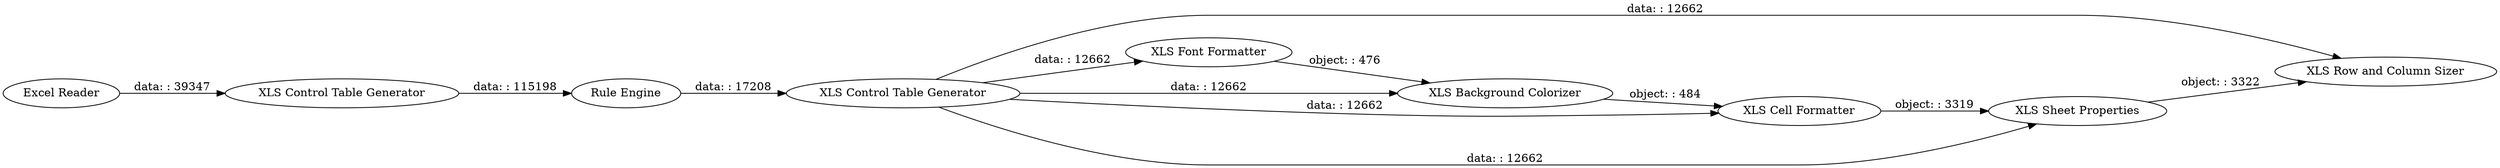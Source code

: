digraph {
	"358124507042045150_2" [label="XLS Control Table Generator"]
	"358124507042045150_3" [label="Rule Engine"]
	"358124507042045150_5" [label="XLS Font Formatter"]
	"358124507042045150_9" [label="XLS Row and Column Sizer"]
	"358124507042045150_1" [label="Excel Reader"]
	"358124507042045150_8" [label="XLS Sheet Properties"]
	"358124507042045150_7" [label="XLS Cell Formatter"]
	"358124507042045150_4" [label="XLS Control Table Generator"]
	"358124507042045150_6" [label="XLS Background Colorizer"]
	"358124507042045150_2" -> "358124507042045150_3" [label="data: : 115198"]
	"358124507042045150_1" -> "358124507042045150_2" [label="data: : 39347"]
	"358124507042045150_4" -> "358124507042045150_7" [label="data: : 12662"]
	"358124507042045150_7" -> "358124507042045150_8" [label="object: : 3319"]
	"358124507042045150_4" -> "358124507042045150_5" [label="data: : 12662"]
	"358124507042045150_4" -> "358124507042045150_8" [label="data: : 12662"]
	"358124507042045150_4" -> "358124507042045150_9" [label="data: : 12662"]
	"358124507042045150_5" -> "358124507042045150_6" [label="object: : 476"]
	"358124507042045150_8" -> "358124507042045150_9" [label="object: : 3322"]
	"358124507042045150_3" -> "358124507042045150_4" [label="data: : 17208"]
	"358124507042045150_4" -> "358124507042045150_6" [label="data: : 12662"]
	"358124507042045150_6" -> "358124507042045150_7" [label="object: : 484"]
	rankdir=LR
}
